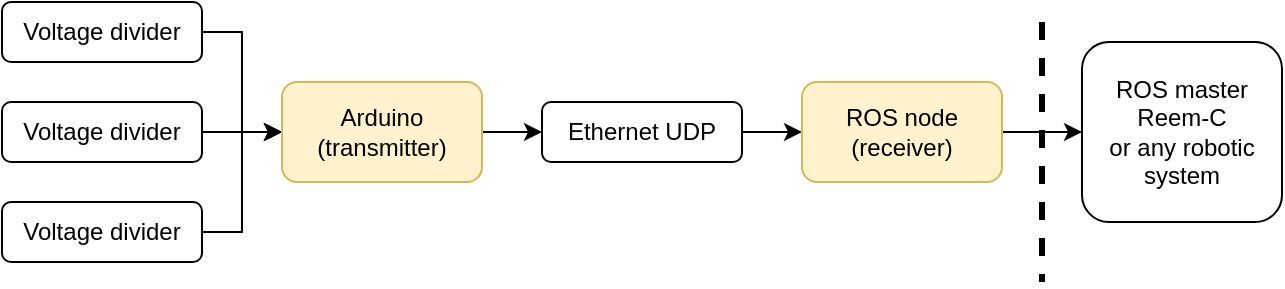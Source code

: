 <mxfile version="20.0.1" type="device"><diagram id="vgikP6n3jftYq8i-EdG9" name="Page-1"><mxGraphModel dx="870" dy="537" grid="1" gridSize="10" guides="1" tooltips="1" connect="1" arrows="1" fold="1" page="1" pageScale="1" pageWidth="850" pageHeight="1100" math="0" shadow="0"><root><mxCell id="0"/><mxCell id="1" parent="0"/><mxCell id="cuar47FFHyKHyEXnYdLC-8" style="edgeStyle=orthogonalEdgeStyle;rounded=0;orthogonalLoop=1;jettySize=auto;html=1;entryX=0;entryY=0.5;entryDx=0;entryDy=0;" edge="1" parent="1" source="cuar47FFHyKHyEXnYdLC-1" target="cuar47FFHyKHyEXnYdLC-4"><mxGeometry relative="1" as="geometry"/></mxCell><mxCell id="cuar47FFHyKHyEXnYdLC-1" value="Voltage divider" style="rounded=1;whiteSpace=wrap;html=1;" vertex="1" parent="1"><mxGeometry x="150" y="130" width="100" height="30" as="geometry"/></mxCell><mxCell id="cuar47FFHyKHyEXnYdLC-9" style="edgeStyle=orthogonalEdgeStyle;rounded=0;orthogonalLoop=1;jettySize=auto;html=1;" edge="1" parent="1" source="cuar47FFHyKHyEXnYdLC-2" target="cuar47FFHyKHyEXnYdLC-4"><mxGeometry relative="1" as="geometry"/></mxCell><mxCell id="cuar47FFHyKHyEXnYdLC-2" value="Voltage divider" style="rounded=1;whiteSpace=wrap;html=1;" vertex="1" parent="1"><mxGeometry x="150" y="180" width="100" height="30" as="geometry"/></mxCell><mxCell id="cuar47FFHyKHyEXnYdLC-10" style="edgeStyle=orthogonalEdgeStyle;rounded=0;orthogonalLoop=1;jettySize=auto;html=1;entryX=0;entryY=0.5;entryDx=0;entryDy=0;" edge="1" parent="1" source="cuar47FFHyKHyEXnYdLC-3" target="cuar47FFHyKHyEXnYdLC-4"><mxGeometry relative="1" as="geometry"/></mxCell><mxCell id="cuar47FFHyKHyEXnYdLC-3" value="Voltage divider" style="rounded=1;whiteSpace=wrap;html=1;" vertex="1" parent="1"><mxGeometry x="150" y="230" width="100" height="30" as="geometry"/></mxCell><mxCell id="cuar47FFHyKHyEXnYdLC-11" style="edgeStyle=orthogonalEdgeStyle;rounded=0;orthogonalLoop=1;jettySize=auto;html=1;" edge="1" parent="1" source="cuar47FFHyKHyEXnYdLC-4" target="cuar47FFHyKHyEXnYdLC-5"><mxGeometry relative="1" as="geometry"/></mxCell><mxCell id="cuar47FFHyKHyEXnYdLC-4" value="Arduino&lt;br&gt;(transmitter)" style="rounded=1;whiteSpace=wrap;html=1;fillColor=#fff2cc;strokeColor=#d6b656;" vertex="1" parent="1"><mxGeometry x="290" y="170" width="100" height="50" as="geometry"/></mxCell><mxCell id="cuar47FFHyKHyEXnYdLC-12" style="edgeStyle=orthogonalEdgeStyle;rounded=0;orthogonalLoop=1;jettySize=auto;html=1;" edge="1" parent="1" source="cuar47FFHyKHyEXnYdLC-5" target="cuar47FFHyKHyEXnYdLC-6"><mxGeometry relative="1" as="geometry"/></mxCell><mxCell id="cuar47FFHyKHyEXnYdLC-5" value="Ethernet UDP" style="rounded=1;whiteSpace=wrap;html=1;" vertex="1" parent="1"><mxGeometry x="420" y="180" width="100" height="30" as="geometry"/></mxCell><mxCell id="cuar47FFHyKHyEXnYdLC-17" style="edgeStyle=orthogonalEdgeStyle;rounded=0;orthogonalLoop=1;jettySize=auto;html=1;entryX=0;entryY=0.5;entryDx=0;entryDy=0;fontSize=12;strokeWidth=1;" edge="1" parent="1" source="cuar47FFHyKHyEXnYdLC-6" target="cuar47FFHyKHyEXnYdLC-7"><mxGeometry relative="1" as="geometry"/></mxCell><mxCell id="cuar47FFHyKHyEXnYdLC-6" value="ROS node&lt;br&gt;(receiver)" style="rounded=1;whiteSpace=wrap;html=1;fillColor=#fff2cc;strokeColor=#d6b656;" vertex="1" parent="1"><mxGeometry x="550" y="170" width="100" height="50" as="geometry"/></mxCell><mxCell id="cuar47FFHyKHyEXnYdLC-7" value="&lt;font style=&quot;&quot;&gt;&lt;font style=&quot;font-size: 12px;&quot;&gt;ROS master&lt;br&gt;Reem-C&lt;br&gt;or any robotic system&lt;/font&gt;&lt;br&gt;&lt;/font&gt;" style="rounded=1;whiteSpace=wrap;html=1;" vertex="1" parent="1"><mxGeometry x="690" y="150" width="100" height="90" as="geometry"/></mxCell><mxCell id="cuar47FFHyKHyEXnYdLC-15" value="" style="endArrow=none;dashed=1;html=1;rounded=0;fontSize=16;strokeWidth=3;" edge="1" parent="1"><mxGeometry width="50" height="50" relative="1" as="geometry"><mxPoint x="670" y="140" as="sourcePoint"/><mxPoint x="670" y="270" as="targetPoint"/></mxGeometry></mxCell></root></mxGraphModel></diagram></mxfile>